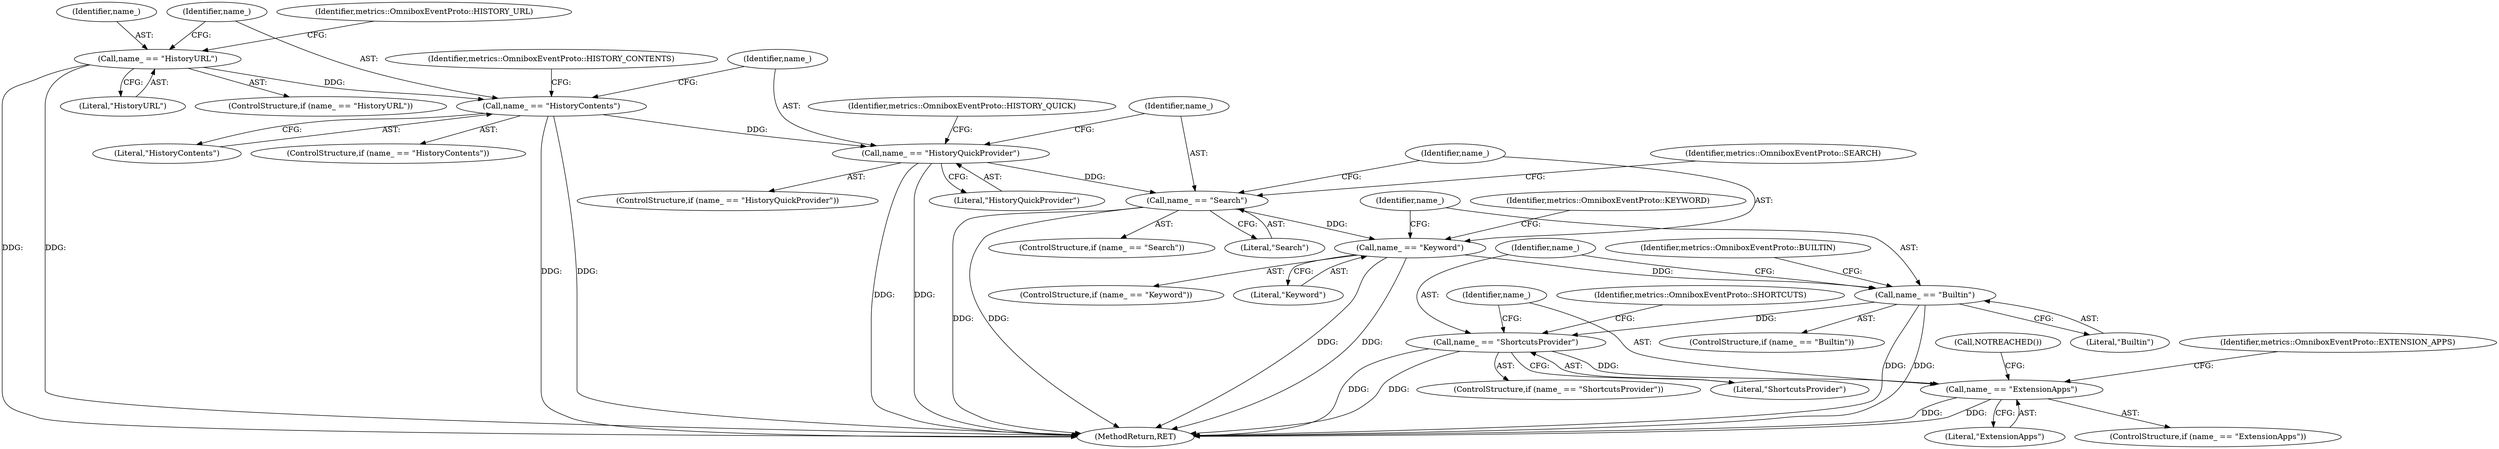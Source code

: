 digraph "1_Chrome_30f5bc981921d9c0221c82f38d80bd2d5c86a022_0@del" {
"1000121" [label="(Call,name_ == \"Search\")"];
"1000115" [label="(Call,name_ == \"HistoryQuickProvider\")"];
"1000109" [label="(Call,name_ == \"HistoryContents\")"];
"1000103" [label="(Call,name_ == \"HistoryURL\")"];
"1000127" [label="(Call,name_ == \"Keyword\")"];
"1000133" [label="(Call,name_ == \"Builtin\")"];
"1000139" [label="(Call,name_ == \"ShortcutsProvider\")"];
"1000145" [label="(Call,name_ == \"ExtensionApps\")"];
"1000105" [label="(Literal,\"HistoryURL\")"];
"1000127" [label="(Call,name_ == \"Keyword\")"];
"1000126" [label="(ControlStructure,if (name_ == \"Keyword\"))"];
"1000103" [label="(Call,name_ == \"HistoryURL\")"];
"1000104" [label="(Identifier,name_)"];
"1000113" [label="(Identifier,metrics::OmniboxEventProto::HISTORY_CONTENTS)"];
"1000145" [label="(Call,name_ == \"ExtensionApps\")"];
"1000139" [label="(Call,name_ == \"ShortcutsProvider\")"];
"1000129" [label="(Literal,\"Keyword\")"];
"1000125" [label="(Identifier,metrics::OmniboxEventProto::SEARCH)"];
"1000111" [label="(Literal,\"HistoryContents\")"];
"1000143" [label="(Identifier,metrics::OmniboxEventProto::SHORTCUTS)"];
"1000150" [label="(Call,NOTREACHED())"];
"1000135" [label="(Literal,\"Builtin\")"];
"1000110" [label="(Identifier,name_)"];
"1000133" [label="(Call,name_ == \"Builtin\")"];
"1000116" [label="(Identifier,name_)"];
"1000115" [label="(Call,name_ == \"HistoryQuickProvider\")"];
"1000137" [label="(Identifier,metrics::OmniboxEventProto::BUILTIN)"];
"1000117" [label="(Literal,\"HistoryQuickProvider\")"];
"1000107" [label="(Identifier,metrics::OmniboxEventProto::HISTORY_URL)"];
"1000132" [label="(ControlStructure,if (name_ == \"Builtin\"))"];
"1000134" [label="(Identifier,name_)"];
"1000140" [label="(Identifier,name_)"];
"1000119" [label="(Identifier,metrics::OmniboxEventProto::HISTORY_QUICK)"];
"1000108" [label="(ControlStructure,if (name_ == \"HistoryContents\"))"];
"1000122" [label="(Identifier,name_)"];
"1000138" [label="(ControlStructure,if (name_ == \"ShortcutsProvider\"))"];
"1000121" [label="(Call,name_ == \"Search\")"];
"1000141" [label="(Literal,\"ShortcutsProvider\")"];
"1000146" [label="(Identifier,name_)"];
"1000120" [label="(ControlStructure,if (name_ == \"Search\"))"];
"1000102" [label="(ControlStructure,if (name_ == \"HistoryURL\"))"];
"1000131" [label="(Identifier,metrics::OmniboxEventProto::KEYWORD)"];
"1000147" [label="(Literal,\"ExtensionApps\")"];
"1000114" [label="(ControlStructure,if (name_ == \"HistoryQuickProvider\"))"];
"1000123" [label="(Literal,\"Search\")"];
"1000128" [label="(Identifier,name_)"];
"1000109" [label="(Call,name_ == \"HistoryContents\")"];
"1000149" [label="(Identifier,metrics::OmniboxEventProto::EXTENSION_APPS)"];
"1000144" [label="(ControlStructure,if (name_ == \"ExtensionApps\"))"];
"1000153" [label="(MethodReturn,RET)"];
"1000121" -> "1000120"  [label="AST: "];
"1000121" -> "1000123"  [label="CFG: "];
"1000122" -> "1000121"  [label="AST: "];
"1000123" -> "1000121"  [label="AST: "];
"1000125" -> "1000121"  [label="CFG: "];
"1000128" -> "1000121"  [label="CFG: "];
"1000121" -> "1000153"  [label="DDG: "];
"1000121" -> "1000153"  [label="DDG: "];
"1000115" -> "1000121"  [label="DDG: "];
"1000121" -> "1000127"  [label="DDG: "];
"1000115" -> "1000114"  [label="AST: "];
"1000115" -> "1000117"  [label="CFG: "];
"1000116" -> "1000115"  [label="AST: "];
"1000117" -> "1000115"  [label="AST: "];
"1000119" -> "1000115"  [label="CFG: "];
"1000122" -> "1000115"  [label="CFG: "];
"1000115" -> "1000153"  [label="DDG: "];
"1000115" -> "1000153"  [label="DDG: "];
"1000109" -> "1000115"  [label="DDG: "];
"1000109" -> "1000108"  [label="AST: "];
"1000109" -> "1000111"  [label="CFG: "];
"1000110" -> "1000109"  [label="AST: "];
"1000111" -> "1000109"  [label="AST: "];
"1000113" -> "1000109"  [label="CFG: "];
"1000116" -> "1000109"  [label="CFG: "];
"1000109" -> "1000153"  [label="DDG: "];
"1000109" -> "1000153"  [label="DDG: "];
"1000103" -> "1000109"  [label="DDG: "];
"1000103" -> "1000102"  [label="AST: "];
"1000103" -> "1000105"  [label="CFG: "];
"1000104" -> "1000103"  [label="AST: "];
"1000105" -> "1000103"  [label="AST: "];
"1000107" -> "1000103"  [label="CFG: "];
"1000110" -> "1000103"  [label="CFG: "];
"1000103" -> "1000153"  [label="DDG: "];
"1000103" -> "1000153"  [label="DDG: "];
"1000127" -> "1000126"  [label="AST: "];
"1000127" -> "1000129"  [label="CFG: "];
"1000128" -> "1000127"  [label="AST: "];
"1000129" -> "1000127"  [label="AST: "];
"1000131" -> "1000127"  [label="CFG: "];
"1000134" -> "1000127"  [label="CFG: "];
"1000127" -> "1000153"  [label="DDG: "];
"1000127" -> "1000153"  [label="DDG: "];
"1000127" -> "1000133"  [label="DDG: "];
"1000133" -> "1000132"  [label="AST: "];
"1000133" -> "1000135"  [label="CFG: "];
"1000134" -> "1000133"  [label="AST: "];
"1000135" -> "1000133"  [label="AST: "];
"1000137" -> "1000133"  [label="CFG: "];
"1000140" -> "1000133"  [label="CFG: "];
"1000133" -> "1000153"  [label="DDG: "];
"1000133" -> "1000153"  [label="DDG: "];
"1000133" -> "1000139"  [label="DDG: "];
"1000139" -> "1000138"  [label="AST: "];
"1000139" -> "1000141"  [label="CFG: "];
"1000140" -> "1000139"  [label="AST: "];
"1000141" -> "1000139"  [label="AST: "];
"1000143" -> "1000139"  [label="CFG: "];
"1000146" -> "1000139"  [label="CFG: "];
"1000139" -> "1000153"  [label="DDG: "];
"1000139" -> "1000153"  [label="DDG: "];
"1000139" -> "1000145"  [label="DDG: "];
"1000145" -> "1000144"  [label="AST: "];
"1000145" -> "1000147"  [label="CFG: "];
"1000146" -> "1000145"  [label="AST: "];
"1000147" -> "1000145"  [label="AST: "];
"1000149" -> "1000145"  [label="CFG: "];
"1000150" -> "1000145"  [label="CFG: "];
"1000145" -> "1000153"  [label="DDG: "];
"1000145" -> "1000153"  [label="DDG: "];
}
